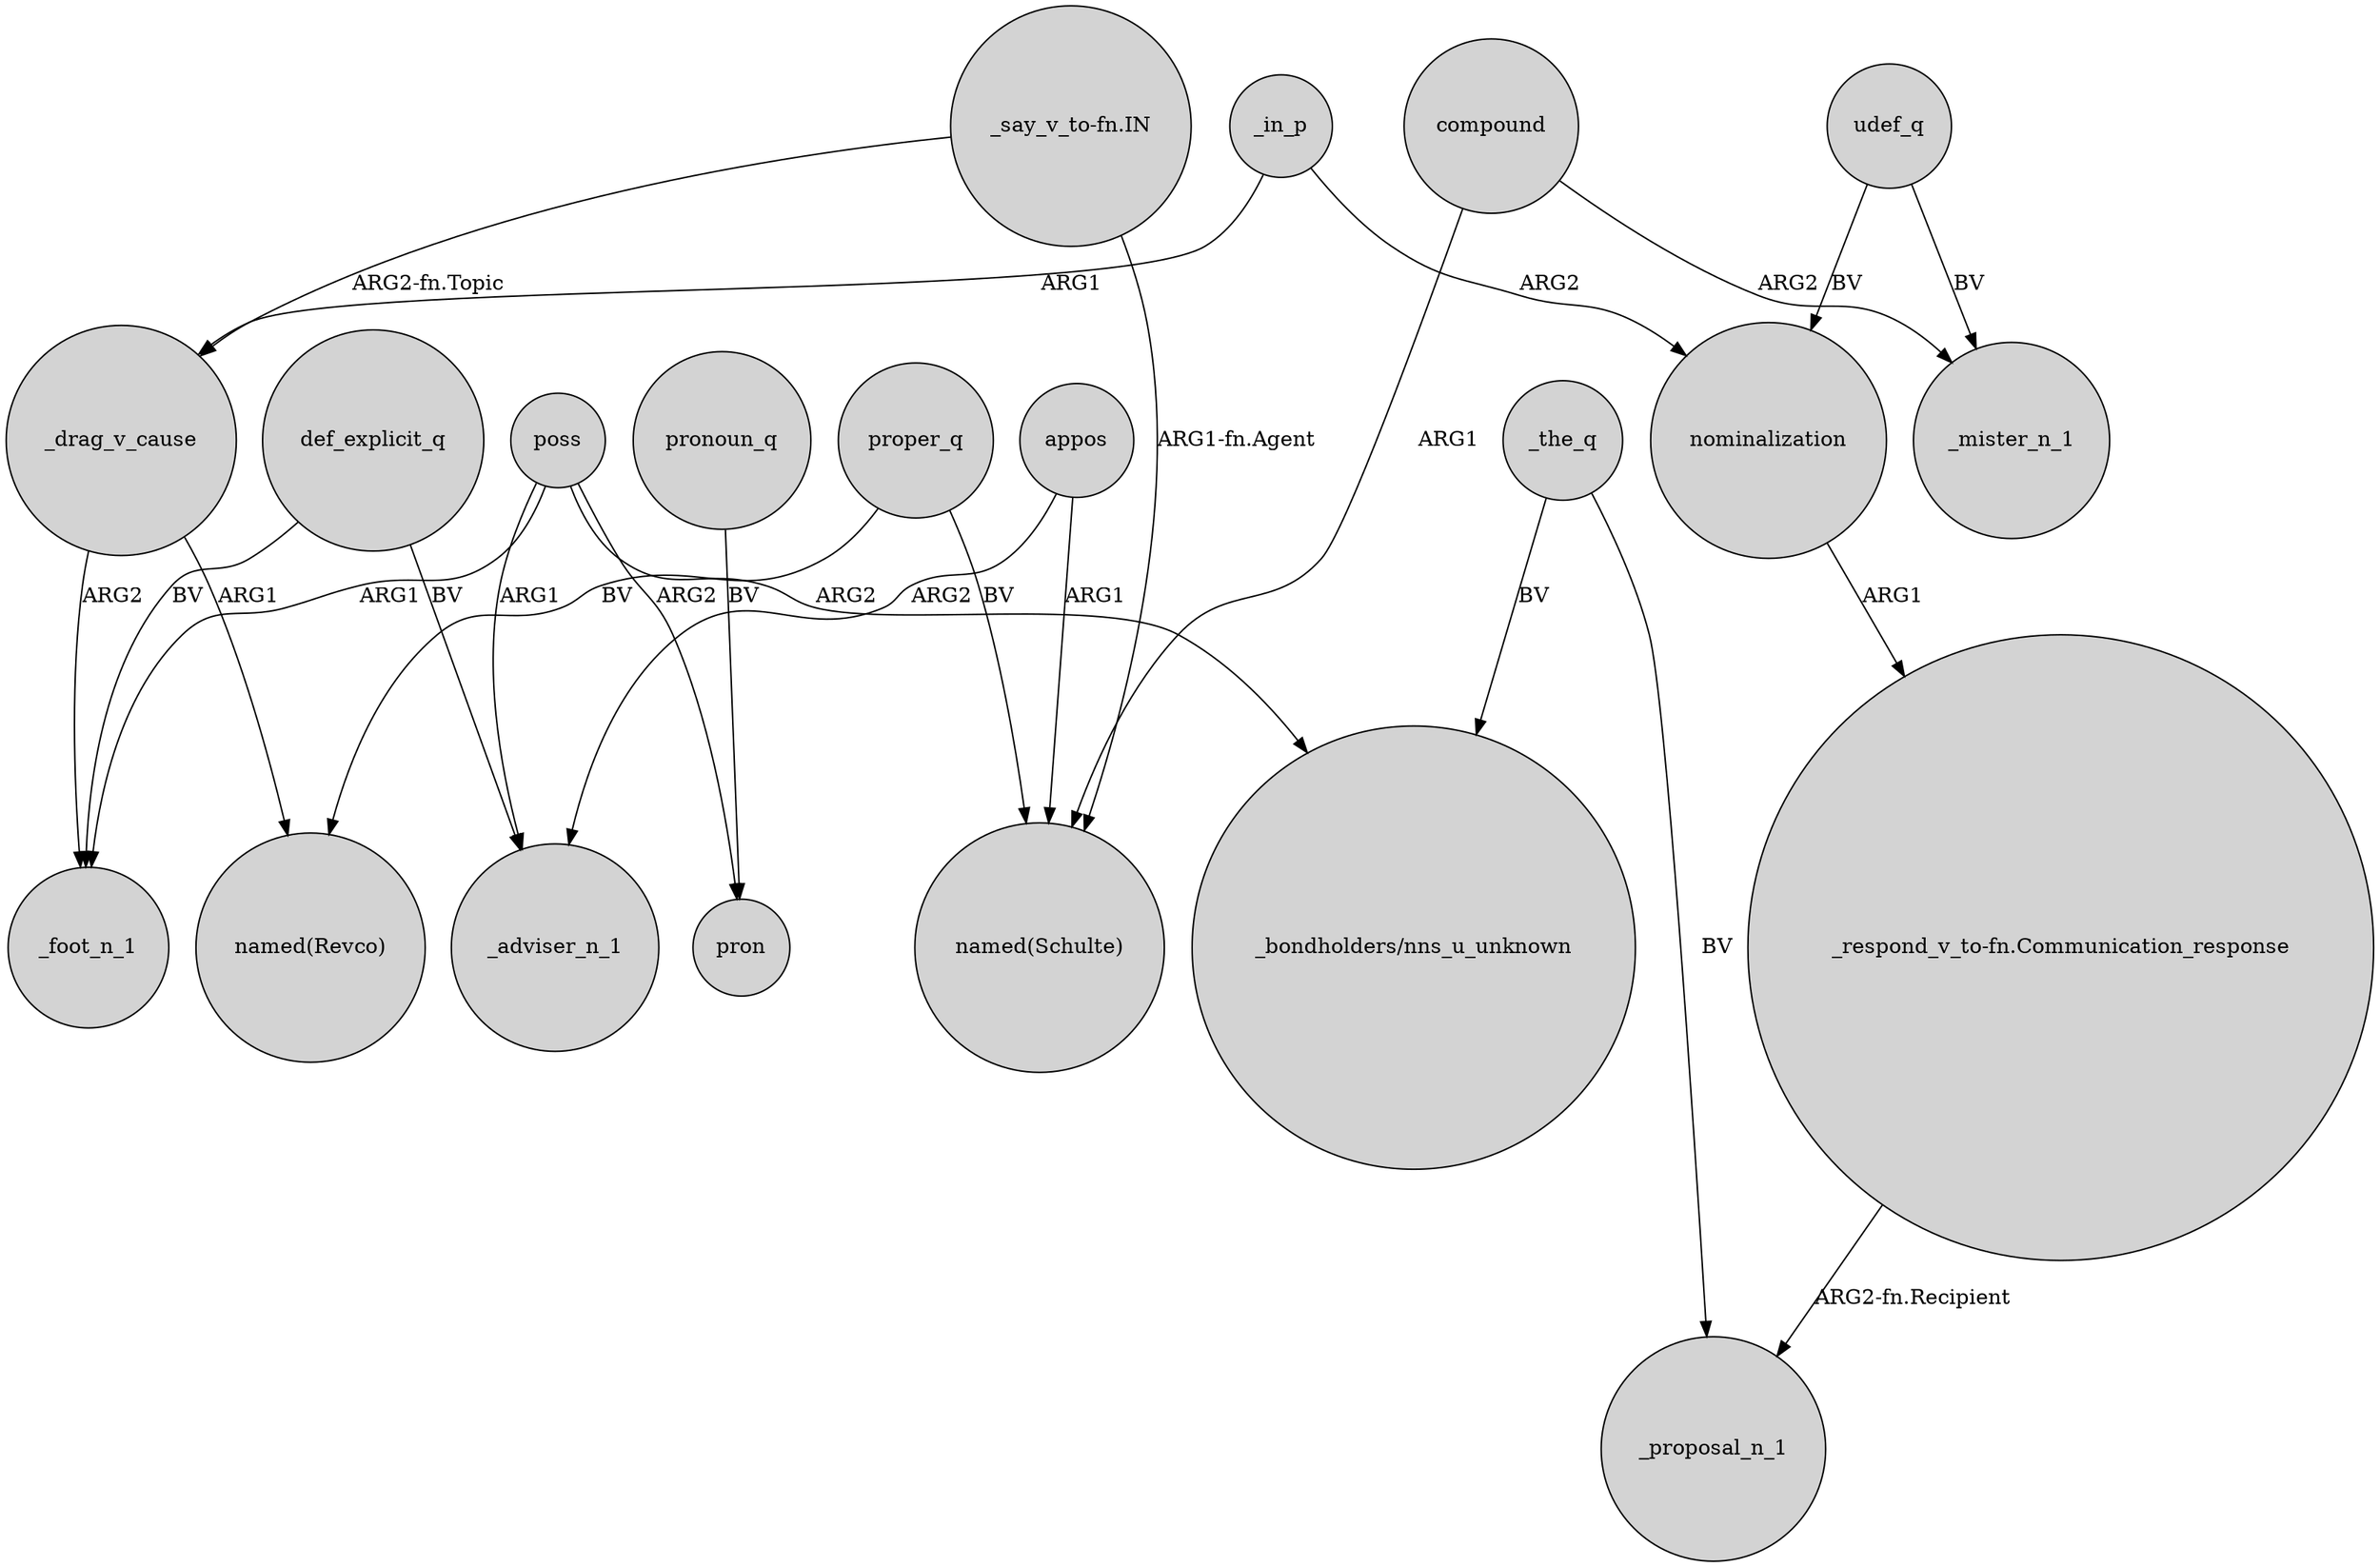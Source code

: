 digraph {
	node [shape=circle style=filled]
	proper_q -> "named(Revco)" [label=BV]
	compound -> "named(Schulte)" [label=ARG1]
	_the_q -> _proposal_n_1 [label=BV]
	_drag_v_cause -> _foot_n_1 [label=ARG2]
	poss -> pron [label=ARG2]
	_drag_v_cause -> "named(Revco)" [label=ARG1]
	_in_p -> _drag_v_cause [label=ARG1]
	compound -> _mister_n_1 [label=ARG2]
	udef_q -> _mister_n_1 [label=BV]
	nominalization -> "_respond_v_to-fn.Communication_response" [label=ARG1]
	"_respond_v_to-fn.Communication_response" -> _proposal_n_1 [label="ARG2-fn.Recipient"]
	proper_q -> "named(Schulte)" [label=BV]
	appos -> "named(Schulte)" [label=ARG1]
	def_explicit_q -> _adviser_n_1 [label=BV]
	"_say_v_to-fn.IN" -> _drag_v_cause [label="ARG2-fn.Topic"]
	"_say_v_to-fn.IN" -> "named(Schulte)" [label="ARG1-fn.Agent"]
	pronoun_q -> pron [label=BV]
	poss -> _foot_n_1 [label=ARG1]
	_the_q -> "_bondholders/nns_u_unknown" [label=BV]
	udef_q -> nominalization [label=BV]
	_in_p -> nominalization [label=ARG2]
	poss -> _adviser_n_1 [label=ARG1]
	def_explicit_q -> _foot_n_1 [label=BV]
	poss -> "_bondholders/nns_u_unknown" [label=ARG2]
	appos -> _adviser_n_1 [label=ARG2]
}
